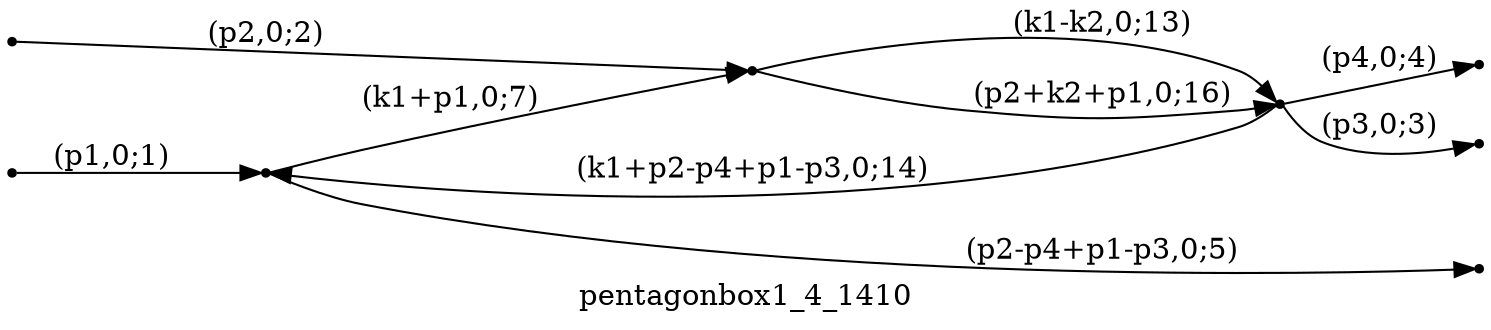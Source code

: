 digraph pentagonbox1_4_1410 {
  label="pentagonbox1_4_1410";
  rankdir="LR";
  subgraph edges {
    -1 -> 2 [label="(p1,0;1)"];
    -2 -> 3 [label="(p2,0;2)"];
    1 -> -3 [label="(p3,0;3)"];
    1 -> -4 [label="(p4,0;4)"];
    2 -> -5 [label="(p2-p4+p1-p3,0;5)"];
    2 -> 3 [label="(k1+p1,0;7)"];
    3 -> 1 [label="(k1-k2,0;13)"];
    1 -> 2 [label="(k1+p2-p4+p1-p3,0;14)"];
    3 -> 1 [label="(p2+k2+p1,0;16)"];
  }
  subgraph incoming { rank="source"; -1; -2; }
  subgraph outgoing { rank="sink"; -3; -4; -5; }
-5 [shape=point];
-4 [shape=point];
-3 [shape=point];
-2 [shape=point];
-1 [shape=point];
1 [shape=point];
2 [shape=point];
3 [shape=point];
}

